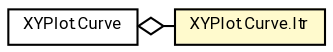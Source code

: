 #!/usr/local/bin/dot
#
# Class diagram 
# Generated by UMLGraph version R5_7_2-60-g0e99a6 (http://www.spinellis.gr/umlgraph/)
#

digraph G {
	graph [fontnames="svg"]
	edge [fontname="Roboto",fontsize=7,labelfontname="Roboto",labelfontsize=7,color="black"];
	node [fontname="Roboto",fontcolor="black",fontsize=8,shape=plaintext,margin=0,width=0,height=0];
	nodesep=0.15;
	ranksep=0.25;
	rankdir=LR;
	// de.lmu.ifi.dbs.elki.math.geometry.XYPlot.Curve
	c11012641 [label=<<table title="de.lmu.ifi.dbs.elki.math.geometry.XYPlot.Curve" border="0" cellborder="1" cellspacing="0" cellpadding="2" href="XYPlot.Curve.html" target="_parent">
		<tr><td><table border="0" cellspacing="0" cellpadding="1">
		<tr><td align="center" balign="center"> <font face="Roboto">XYPlot.Curve</font> </td></tr>
		</table></td></tr>
		</table>>, URL="XYPlot.Curve.html"];
	// de.lmu.ifi.dbs.elki.math.geometry.XYPlot.Curve.Itr
	c11012642 [label=<<table title="de.lmu.ifi.dbs.elki.math.geometry.XYPlot.Curve.Itr" border="0" cellborder="1" cellspacing="0" cellpadding="2" bgcolor="lemonChiffon" href="XYPlot.Curve.Itr.html" target="_parent">
		<tr><td><table border="0" cellspacing="0" cellpadding="1">
		<tr><td align="center" balign="center"> <font face="Roboto">XYPlot.Curve.Itr</font> </td></tr>
		</table></td></tr>
		</table>>, URL="XYPlot.Curve.Itr.html"];
	// de.lmu.ifi.dbs.elki.math.geometry.XYPlot.Curve has de.lmu.ifi.dbs.elki.math.geometry.XYPlot.Curve.Itr
	c11012641 -> c11012642 [arrowhead=none,arrowtail=ediamond,dir=back,weight=4];
}

